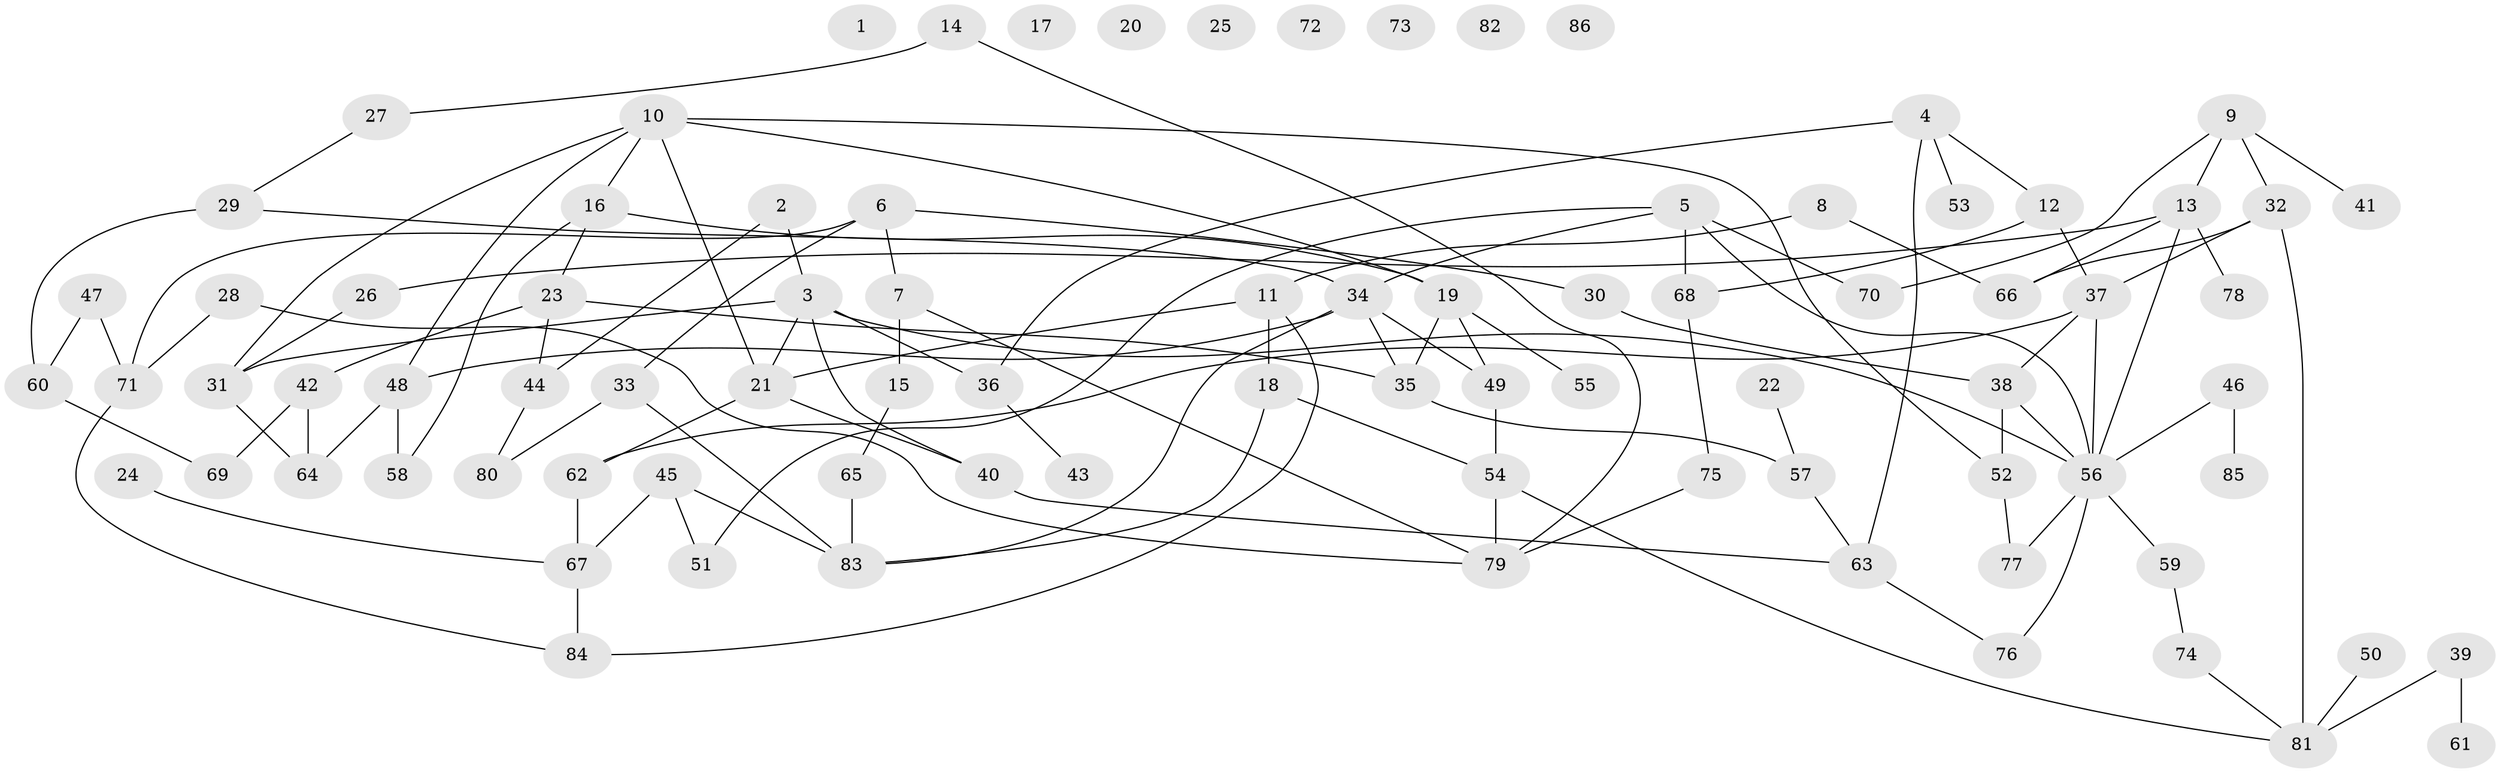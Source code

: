 // Generated by graph-tools (version 1.1) at 2025/39/03/09/25 04:39:21]
// undirected, 86 vertices, 119 edges
graph export_dot {
graph [start="1"]
  node [color=gray90,style=filled];
  1;
  2;
  3;
  4;
  5;
  6;
  7;
  8;
  9;
  10;
  11;
  12;
  13;
  14;
  15;
  16;
  17;
  18;
  19;
  20;
  21;
  22;
  23;
  24;
  25;
  26;
  27;
  28;
  29;
  30;
  31;
  32;
  33;
  34;
  35;
  36;
  37;
  38;
  39;
  40;
  41;
  42;
  43;
  44;
  45;
  46;
  47;
  48;
  49;
  50;
  51;
  52;
  53;
  54;
  55;
  56;
  57;
  58;
  59;
  60;
  61;
  62;
  63;
  64;
  65;
  66;
  67;
  68;
  69;
  70;
  71;
  72;
  73;
  74;
  75;
  76;
  77;
  78;
  79;
  80;
  81;
  82;
  83;
  84;
  85;
  86;
  2 -- 3;
  2 -- 44;
  3 -- 21;
  3 -- 31;
  3 -- 36;
  3 -- 40;
  3 -- 56;
  4 -- 12;
  4 -- 36;
  4 -- 53;
  4 -- 63;
  5 -- 34;
  5 -- 51;
  5 -- 56;
  5 -- 68;
  5 -- 70;
  6 -- 7;
  6 -- 30;
  6 -- 33;
  6 -- 71;
  7 -- 15;
  7 -- 79;
  8 -- 11;
  8 -- 66;
  9 -- 13;
  9 -- 32;
  9 -- 41;
  9 -- 70;
  10 -- 16;
  10 -- 19;
  10 -- 21;
  10 -- 31;
  10 -- 48;
  10 -- 52;
  11 -- 18;
  11 -- 21;
  11 -- 84;
  12 -- 37;
  12 -- 68;
  13 -- 26;
  13 -- 56;
  13 -- 66;
  13 -- 78;
  14 -- 27;
  14 -- 79;
  15 -- 65;
  16 -- 19;
  16 -- 23;
  16 -- 58;
  18 -- 54;
  18 -- 83;
  19 -- 35;
  19 -- 49;
  19 -- 55;
  21 -- 40;
  21 -- 62;
  22 -- 57;
  23 -- 35;
  23 -- 42;
  23 -- 44;
  24 -- 67;
  26 -- 31;
  27 -- 29;
  28 -- 71;
  28 -- 79;
  29 -- 34;
  29 -- 60;
  30 -- 38;
  31 -- 64;
  32 -- 37;
  32 -- 66;
  32 -- 81;
  33 -- 80;
  33 -- 83;
  34 -- 35;
  34 -- 48;
  34 -- 49;
  34 -- 83;
  35 -- 57;
  36 -- 43;
  37 -- 38;
  37 -- 56;
  37 -- 62;
  38 -- 52;
  38 -- 56;
  39 -- 61;
  39 -- 81;
  40 -- 63;
  42 -- 64;
  42 -- 69;
  44 -- 80;
  45 -- 51;
  45 -- 67;
  45 -- 83;
  46 -- 56;
  46 -- 85;
  47 -- 60;
  47 -- 71;
  48 -- 58;
  48 -- 64;
  49 -- 54;
  50 -- 81;
  52 -- 77;
  54 -- 79;
  54 -- 81;
  56 -- 59;
  56 -- 76;
  56 -- 77;
  57 -- 63;
  59 -- 74;
  60 -- 69;
  62 -- 67;
  63 -- 76;
  65 -- 83;
  67 -- 84;
  68 -- 75;
  71 -- 84;
  74 -- 81;
  75 -- 79;
}

